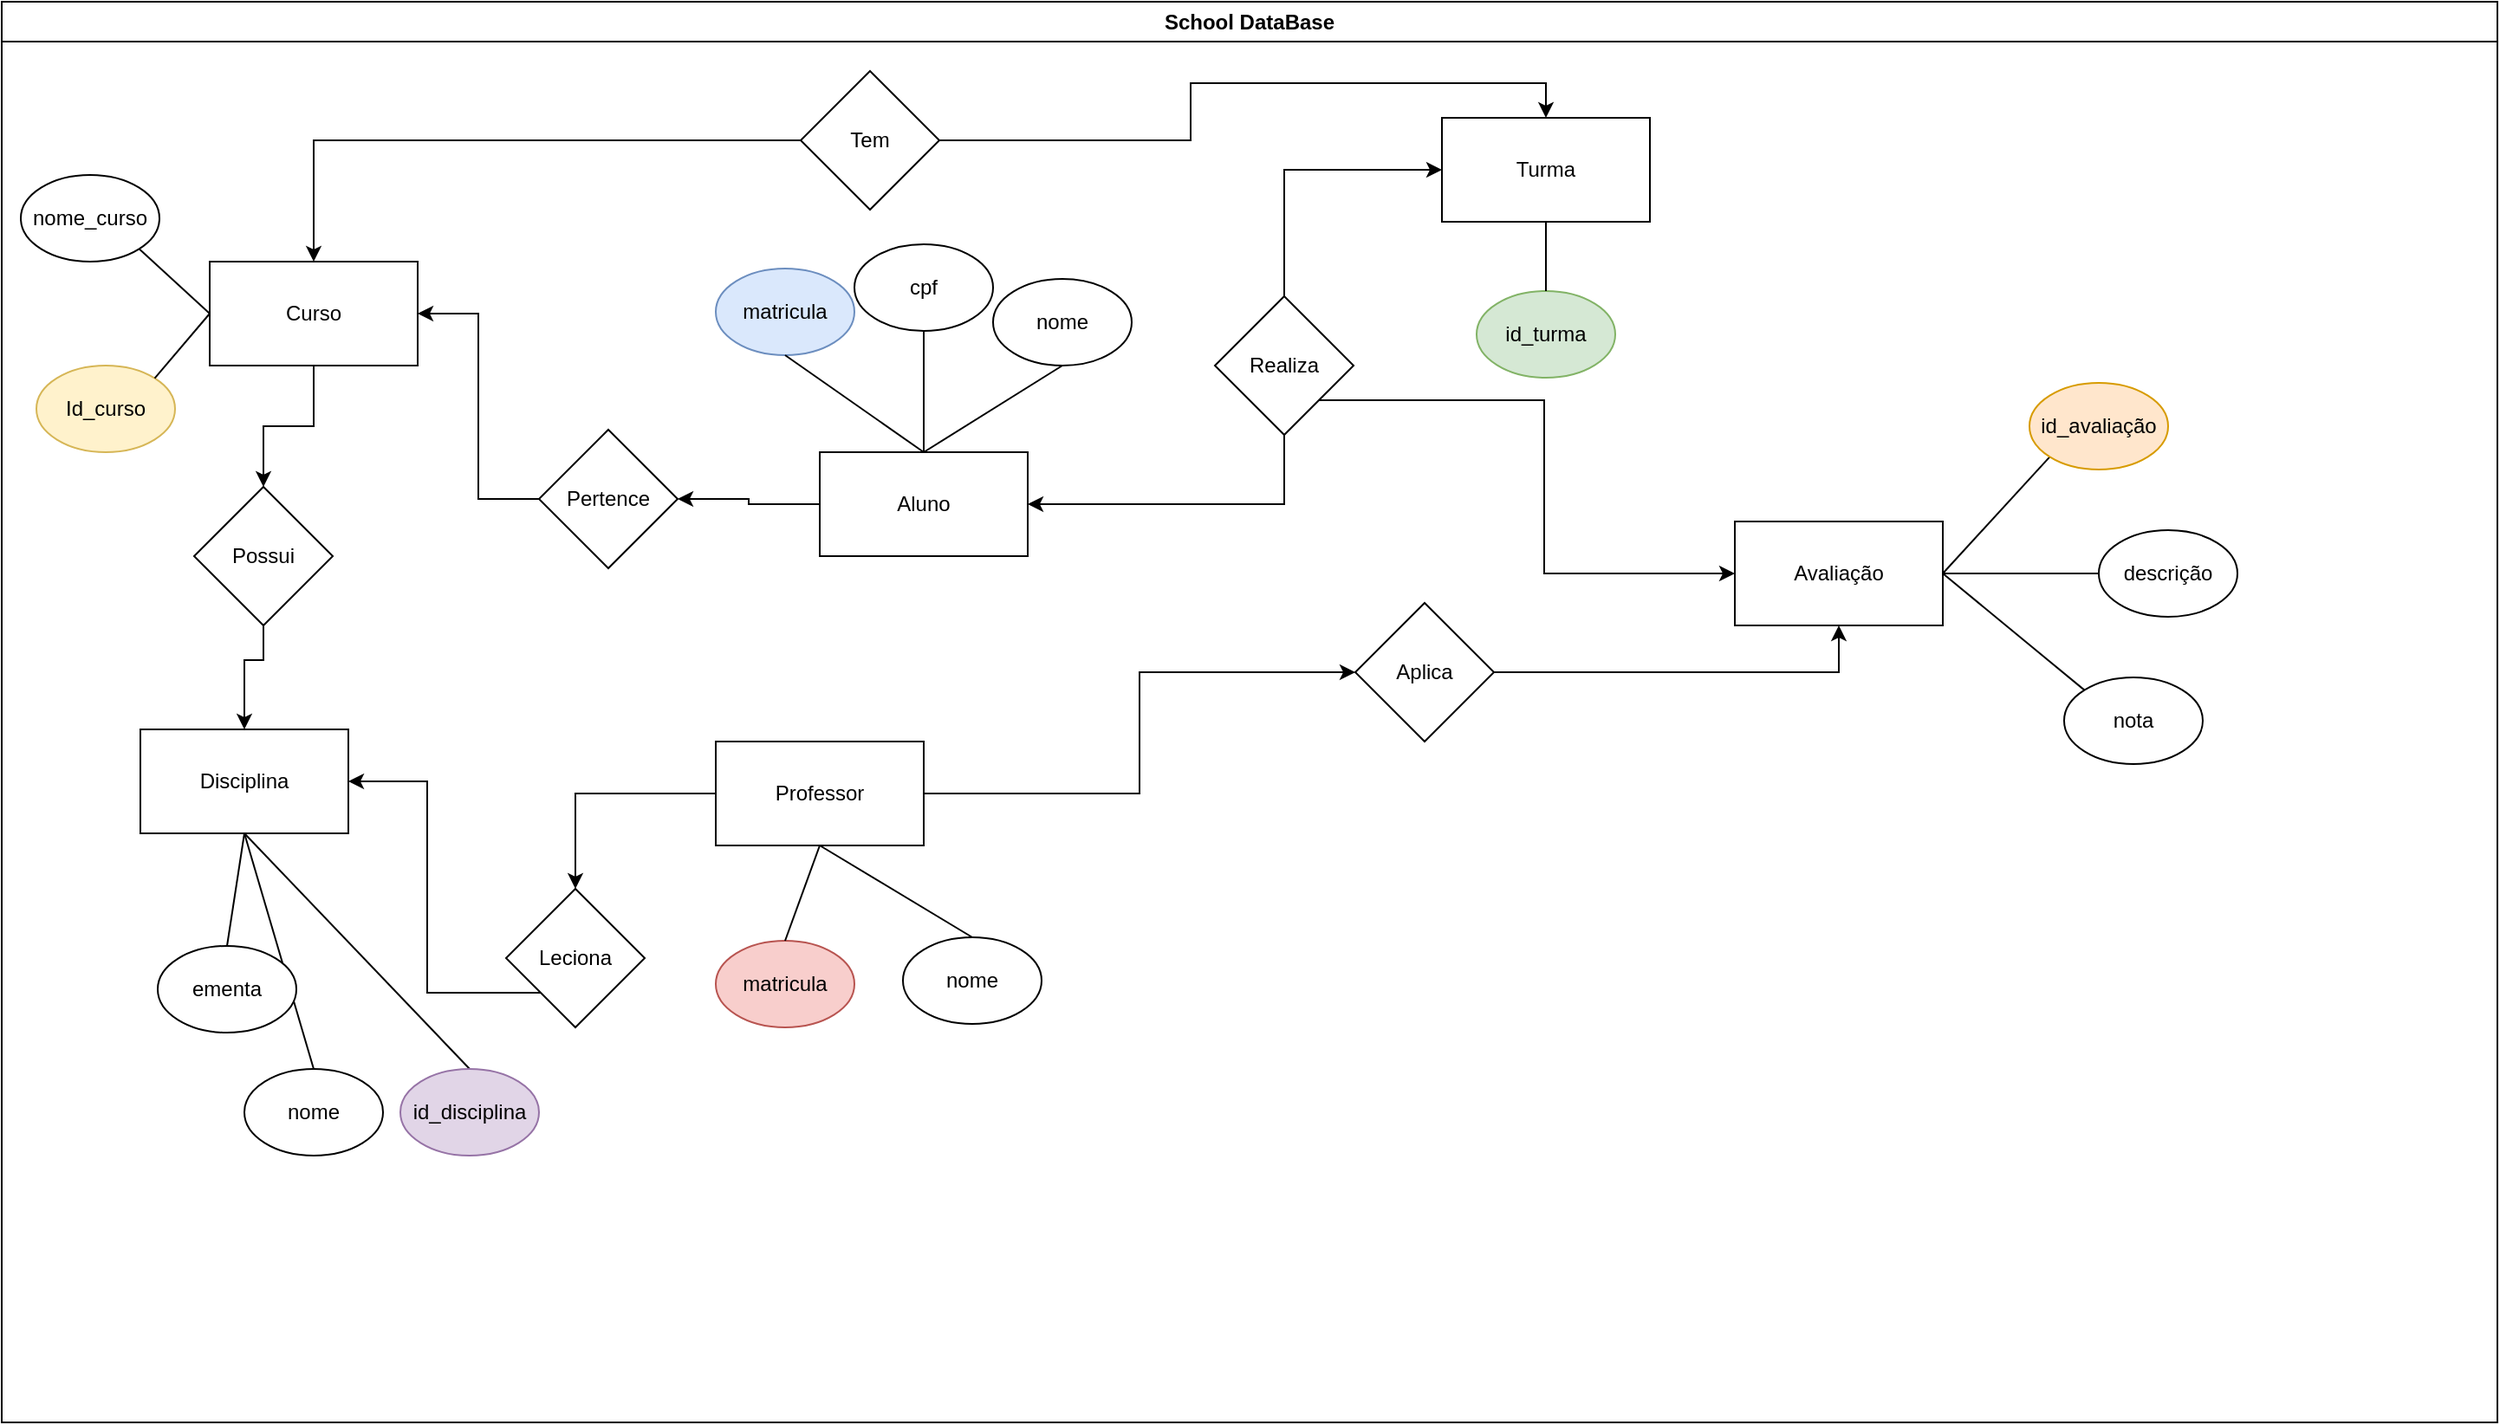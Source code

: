 <mxfile version="23.1.8" type="github">
  <diagram name="Page-1" id="e7e014a7-5840-1c2e-5031-d8a46d1fe8dd">
    <mxGraphModel dx="2962" dy="965" grid="1" gridSize="10" guides="1" tooltips="1" connect="1" arrows="1" fold="1" page="1" pageScale="1" pageWidth="1169" pageHeight="826" background="none" math="0" shadow="0">
      <root>
        <mxCell id="0" />
        <mxCell id="1" parent="0" />
        <mxCell id="3" value="School DataBase" style="swimlane;whiteSpace=wrap" parent="1" vertex="1">
          <mxGeometry x="-271" width="1440" height="820" as="geometry" />
        </mxCell>
        <mxCell id="U_tPJ1Lx-J0ZRbuGnvS1-117" style="edgeStyle=orthogonalEdgeStyle;rounded=0;orthogonalLoop=1;jettySize=auto;html=1;exitX=0.5;exitY=1;exitDx=0;exitDy=0;entryX=0.5;entryY=0;entryDx=0;entryDy=0;" edge="1" parent="3" source="U_tPJ1Lx-J0ZRbuGnvS1-43" target="U_tPJ1Lx-J0ZRbuGnvS1-114">
          <mxGeometry relative="1" as="geometry" />
        </mxCell>
        <mxCell id="U_tPJ1Lx-J0ZRbuGnvS1-43" value="Curso" style="rounded=0;whiteSpace=wrap;html=1;" vertex="1" parent="3">
          <mxGeometry x="120" y="150" width="120" height="60" as="geometry" />
        </mxCell>
        <mxCell id="U_tPJ1Lx-J0ZRbuGnvS1-105" style="edgeStyle=orthogonalEdgeStyle;rounded=0;orthogonalLoop=1;jettySize=auto;html=1;entryX=1;entryY=0.5;entryDx=0;entryDy=0;exitX=0;exitY=0.5;exitDx=0;exitDy=0;" edge="1" parent="3" source="U_tPJ1Lx-J0ZRbuGnvS1-44" target="U_tPJ1Lx-J0ZRbuGnvS1-83">
          <mxGeometry relative="1" as="geometry">
            <mxPoint x="411.0" y="314" as="targetPoint" />
            <mxPoint x="500" y="240.0" as="sourcePoint" />
          </mxGeometry>
        </mxCell>
        <mxCell id="U_tPJ1Lx-J0ZRbuGnvS1-44" value="Aluno" style="rounded=0;whiteSpace=wrap;html=1;" vertex="1" parent="3">
          <mxGeometry x="472" y="260" width="120" height="60" as="geometry" />
        </mxCell>
        <mxCell id="U_tPJ1Lx-J0ZRbuGnvS1-45" value="Avaliação" style="rounded=0;whiteSpace=wrap;html=1;" vertex="1" parent="3">
          <mxGeometry x="1000" y="300" width="120" height="60" as="geometry" />
        </mxCell>
        <mxCell id="U_tPJ1Lx-J0ZRbuGnvS1-47" value="Turma" style="rounded=0;whiteSpace=wrap;html=1;" vertex="1" parent="3">
          <mxGeometry x="831" y="67" width="120" height="60" as="geometry" />
        </mxCell>
        <mxCell id="U_tPJ1Lx-J0ZRbuGnvS1-99" value="" style="edgeStyle=orthogonalEdgeStyle;rounded=0;orthogonalLoop=1;jettySize=auto;html=1;" edge="1" parent="3" source="U_tPJ1Lx-J0ZRbuGnvS1-48" target="U_tPJ1Lx-J0ZRbuGnvS1-98">
          <mxGeometry relative="1" as="geometry" />
        </mxCell>
        <mxCell id="U_tPJ1Lx-J0ZRbuGnvS1-102" value="" style="edgeStyle=orthogonalEdgeStyle;rounded=0;orthogonalLoop=1;jettySize=auto;html=1;" edge="1" parent="3" source="U_tPJ1Lx-J0ZRbuGnvS1-48" target="U_tPJ1Lx-J0ZRbuGnvS1-101">
          <mxGeometry relative="1" as="geometry" />
        </mxCell>
        <mxCell id="U_tPJ1Lx-J0ZRbuGnvS1-48" value="Professor" style="rounded=0;whiteSpace=wrap;html=1;" vertex="1" parent="3">
          <mxGeometry x="412" y="427" width="120" height="60" as="geometry" />
        </mxCell>
        <mxCell id="U_tPJ1Lx-J0ZRbuGnvS1-49" value="Id_curso" style="ellipse;whiteSpace=wrap;html=1;fillColor=#fff2cc;strokeColor=#d6b656;" vertex="1" parent="3">
          <mxGeometry x="20" y="210" width="80" height="50" as="geometry" />
        </mxCell>
        <mxCell id="U_tPJ1Lx-J0ZRbuGnvS1-50" value="nome_curso" style="ellipse;whiteSpace=wrap;html=1;" vertex="1" parent="3">
          <mxGeometry x="11" y="100" width="80" height="50" as="geometry" />
        </mxCell>
        <mxCell id="U_tPJ1Lx-J0ZRbuGnvS1-51" value="matricula" style="ellipse;whiteSpace=wrap;html=1;fillColor=#dae8fc;strokeColor=#6c8ebf;" vertex="1" parent="3">
          <mxGeometry x="412" y="154" width="80" height="50" as="geometry" />
        </mxCell>
        <mxCell id="U_tPJ1Lx-J0ZRbuGnvS1-52" value="nome" style="ellipse;whiteSpace=wrap;html=1;" vertex="1" parent="3">
          <mxGeometry x="572" y="160" width="80" height="50" as="geometry" />
        </mxCell>
        <mxCell id="U_tPJ1Lx-J0ZRbuGnvS1-53" value="cpf" style="ellipse;whiteSpace=wrap;html=1;" vertex="1" parent="3">
          <mxGeometry x="492" y="140" width="80" height="50" as="geometry" />
        </mxCell>
        <mxCell id="U_tPJ1Lx-J0ZRbuGnvS1-56" value="nota" style="ellipse;whiteSpace=wrap;html=1;" vertex="1" parent="3">
          <mxGeometry x="1190" y="390" width="80" height="50" as="geometry" />
        </mxCell>
        <mxCell id="U_tPJ1Lx-J0ZRbuGnvS1-55" value="descrição" style="ellipse;whiteSpace=wrap;html=1;" vertex="1" parent="3">
          <mxGeometry x="1210" y="305" width="80" height="50" as="geometry" />
        </mxCell>
        <mxCell id="U_tPJ1Lx-J0ZRbuGnvS1-60" value="id_turma" style="ellipse;whiteSpace=wrap;html=1;fillColor=#d5e8d4;strokeColor=#82b366;" vertex="1" parent="3">
          <mxGeometry x="851" y="167" width="80" height="50" as="geometry" />
        </mxCell>
        <mxCell id="U_tPJ1Lx-J0ZRbuGnvS1-62" value="matricula" style="ellipse;whiteSpace=wrap;html=1;fillColor=#f8cecc;strokeColor=#b85450;" vertex="1" parent="3">
          <mxGeometry x="412" y="542" width="80" height="50" as="geometry" />
        </mxCell>
        <mxCell id="U_tPJ1Lx-J0ZRbuGnvS1-61" value="nome" style="ellipse;whiteSpace=wrap;html=1;" vertex="1" parent="3">
          <mxGeometry x="520" y="540" width="80" height="50" as="geometry" />
        </mxCell>
        <mxCell id="U_tPJ1Lx-J0ZRbuGnvS1-66" value="" style="endArrow=none;html=1;rounded=0;exitX=1;exitY=0;exitDx=0;exitDy=0;entryX=0;entryY=0.5;entryDx=0;entryDy=0;" edge="1" parent="3" source="U_tPJ1Lx-J0ZRbuGnvS1-49" target="U_tPJ1Lx-J0ZRbuGnvS1-43">
          <mxGeometry width="50" height="50" relative="1" as="geometry">
            <mxPoint x="70" y="260" as="sourcePoint" />
            <mxPoint x="120" y="210" as="targetPoint" />
          </mxGeometry>
        </mxCell>
        <mxCell id="U_tPJ1Lx-J0ZRbuGnvS1-67" value="" style="endArrow=none;html=1;rounded=0;entryX=0;entryY=0.5;entryDx=0;entryDy=0;exitX=1;exitY=1;exitDx=0;exitDy=0;" edge="1" parent="3" source="U_tPJ1Lx-J0ZRbuGnvS1-50" target="U_tPJ1Lx-J0ZRbuGnvS1-43">
          <mxGeometry width="50" height="50" relative="1" as="geometry">
            <mxPoint x="100" y="150" as="sourcePoint" />
            <mxPoint x="150" y="100" as="targetPoint" />
          </mxGeometry>
        </mxCell>
        <mxCell id="U_tPJ1Lx-J0ZRbuGnvS1-68" value="" style="endArrow=none;html=1;rounded=0;entryX=0.5;entryY=0;entryDx=0;entryDy=0;exitX=0.5;exitY=1;exitDx=0;exitDy=0;" edge="1" parent="3" source="U_tPJ1Lx-J0ZRbuGnvS1-53" target="U_tPJ1Lx-J0ZRbuGnvS1-44">
          <mxGeometry width="50" height="50" relative="1" as="geometry">
            <mxPoint x="450" y="130" as="sourcePoint" />
            <mxPoint x="410" y="210" as="targetPoint" />
          </mxGeometry>
        </mxCell>
        <mxCell id="U_tPJ1Lx-J0ZRbuGnvS1-69" value="" style="endArrow=none;html=1;rounded=0;entryX=0.5;entryY=1;entryDx=0;entryDy=0;exitX=0.5;exitY=0;exitDx=0;exitDy=0;" edge="1" parent="3" source="U_tPJ1Lx-J0ZRbuGnvS1-44" target="U_tPJ1Lx-J0ZRbuGnvS1-52">
          <mxGeometry width="50" height="50" relative="1" as="geometry">
            <mxPoint x="420" y="150" as="sourcePoint" />
            <mxPoint x="470" y="100" as="targetPoint" />
          </mxGeometry>
        </mxCell>
        <mxCell id="U_tPJ1Lx-J0ZRbuGnvS1-70" value="" style="endArrow=none;html=1;rounded=0;exitX=0.5;exitY=0;exitDx=0;exitDy=0;entryX=0.5;entryY=1;entryDx=0;entryDy=0;" edge="1" parent="3" source="U_tPJ1Lx-J0ZRbuGnvS1-44" target="U_tPJ1Lx-J0ZRbuGnvS1-51">
          <mxGeometry width="50" height="50" relative="1" as="geometry">
            <mxPoint x="340" y="150" as="sourcePoint" />
            <mxPoint x="390" y="100" as="targetPoint" />
          </mxGeometry>
        </mxCell>
        <mxCell id="U_tPJ1Lx-J0ZRbuGnvS1-71" value="" style="endArrow=none;html=1;rounded=0;entryX=1;entryY=0.5;entryDx=0;entryDy=0;exitX=0;exitY=0.5;exitDx=0;exitDy=0;" edge="1" parent="3" source="U_tPJ1Lx-J0ZRbuGnvS1-55" target="U_tPJ1Lx-J0ZRbuGnvS1-45">
          <mxGeometry width="50" height="50" relative="1" as="geometry">
            <mxPoint x="580" y="220" as="sourcePoint" />
            <mxPoint x="610" y="190" as="targetPoint" />
          </mxGeometry>
        </mxCell>
        <mxCell id="U_tPJ1Lx-J0ZRbuGnvS1-72" value="" style="endArrow=none;html=1;rounded=0;exitX=0;exitY=0;exitDx=0;exitDy=0;entryX=1;entryY=0.5;entryDx=0;entryDy=0;" edge="1" parent="3" source="U_tPJ1Lx-J0ZRbuGnvS1-56" target="U_tPJ1Lx-J0ZRbuGnvS1-45">
          <mxGeometry width="50" height="50" relative="1" as="geometry">
            <mxPoint x="570" y="360" as="sourcePoint" />
            <mxPoint x="620" y="310" as="targetPoint" />
          </mxGeometry>
        </mxCell>
        <mxCell id="U_tPJ1Lx-J0ZRbuGnvS1-73" value="" style="endArrow=none;html=1;rounded=0;exitX=1;exitY=0.5;exitDx=0;exitDy=0;entryX=0;entryY=1;entryDx=0;entryDy=0;" edge="1" parent="3" source="U_tPJ1Lx-J0ZRbuGnvS1-45" target="U_tPJ1Lx-J0ZRbuGnvS1-54">
          <mxGeometry width="50" height="50" relative="1" as="geometry">
            <mxPoint x="650" y="120" as="sourcePoint" />
            <mxPoint x="700" y="70" as="targetPoint" />
          </mxGeometry>
        </mxCell>
        <mxCell id="U_tPJ1Lx-J0ZRbuGnvS1-74" value="" style="endArrow=none;html=1;rounded=0;entryX=0.5;entryY=1;entryDx=0;entryDy=0;exitX=0.5;exitY=0;exitDx=0;exitDy=0;" edge="1" parent="3" source="U_tPJ1Lx-J0ZRbuGnvS1-60" target="U_tPJ1Lx-J0ZRbuGnvS1-47">
          <mxGeometry width="50" height="50" relative="1" as="geometry">
            <mxPoint x="1030" y="230" as="sourcePoint" />
            <mxPoint x="1030" y="180" as="targetPoint" />
          </mxGeometry>
        </mxCell>
        <mxCell id="U_tPJ1Lx-J0ZRbuGnvS1-75" value="" style="endArrow=none;html=1;rounded=0;entryX=0.5;entryY=0;entryDx=0;entryDy=0;exitX=0.5;exitY=1;exitDx=0;exitDy=0;" edge="1" parent="3" source="U_tPJ1Lx-J0ZRbuGnvS1-48" target="U_tPJ1Lx-J0ZRbuGnvS1-61">
          <mxGeometry width="50" height="50" relative="1" as="geometry">
            <mxPoint x="211" y="620" as="sourcePoint" />
            <mxPoint x="261" y="570" as="targetPoint" />
          </mxGeometry>
        </mxCell>
        <mxCell id="U_tPJ1Lx-J0ZRbuGnvS1-76" value="" style="endArrow=none;html=1;rounded=0;entryX=0.5;entryY=0;entryDx=0;entryDy=0;exitX=0.5;exitY=1;exitDx=0;exitDy=0;" edge="1" parent="3" source="U_tPJ1Lx-J0ZRbuGnvS1-48" target="U_tPJ1Lx-J0ZRbuGnvS1-62">
          <mxGeometry width="50" height="50" relative="1" as="geometry">
            <mxPoint x="221" y="500" as="sourcePoint" />
            <mxPoint x="271" y="450" as="targetPoint" />
          </mxGeometry>
        </mxCell>
        <mxCell id="U_tPJ1Lx-J0ZRbuGnvS1-77" value="" style="endArrow=none;html=1;rounded=0;entryX=0.5;entryY=0;entryDx=0;entryDy=0;exitX=0.5;exitY=1;exitDx=0;exitDy=0;" edge="1" parent="3" source="U_tPJ1Lx-J0ZRbuGnvS1-46" target="U_tPJ1Lx-J0ZRbuGnvS1-57">
          <mxGeometry width="50" height="50" relative="1" as="geometry">
            <mxPoint x="591" y="380" as="sourcePoint" />
            <mxPoint x="131" y="668" as="targetPoint" />
          </mxGeometry>
        </mxCell>
        <mxCell id="U_tPJ1Lx-J0ZRbuGnvS1-78" value="" style="endArrow=none;html=1;rounded=0;exitX=0.5;exitY=1;exitDx=0;exitDy=0;entryX=0.5;entryY=0;entryDx=0;entryDy=0;" edge="1" parent="3" source="U_tPJ1Lx-J0ZRbuGnvS1-46" target="U_tPJ1Lx-J0ZRbuGnvS1-59">
          <mxGeometry width="50" height="50" relative="1" as="geometry">
            <mxPoint x="721" y="190" as="sourcePoint" />
            <mxPoint x="771" y="140" as="targetPoint" />
          </mxGeometry>
        </mxCell>
        <mxCell id="U_tPJ1Lx-J0ZRbuGnvS1-79" value="" style="endArrow=none;html=1;rounded=0;entryX=0.5;entryY=0;entryDx=0;entryDy=0;exitX=0.5;exitY=1;exitDx=0;exitDy=0;" edge="1" parent="3" source="U_tPJ1Lx-J0ZRbuGnvS1-46" target="U_tPJ1Lx-J0ZRbuGnvS1-58">
          <mxGeometry width="50" height="50" relative="1" as="geometry">
            <mxPoint x="561" y="340" as="sourcePoint" />
            <mxPoint x="611" y="290" as="targetPoint" />
          </mxGeometry>
        </mxCell>
        <mxCell id="U_tPJ1Lx-J0ZRbuGnvS1-106" style="edgeStyle=orthogonalEdgeStyle;rounded=0;orthogonalLoop=1;jettySize=auto;html=1;exitX=0;exitY=0.5;exitDx=0;exitDy=0;entryX=1;entryY=0.5;entryDx=0;entryDy=0;" edge="1" parent="3" source="U_tPJ1Lx-J0ZRbuGnvS1-83" target="U_tPJ1Lx-J0ZRbuGnvS1-43">
          <mxGeometry relative="1" as="geometry" />
        </mxCell>
        <mxCell id="U_tPJ1Lx-J0ZRbuGnvS1-83" value="Pertence" style="rhombus;whiteSpace=wrap;html=1;" vertex="1" parent="3">
          <mxGeometry x="310" y="247" width="80" height="80" as="geometry" />
        </mxCell>
        <mxCell id="U_tPJ1Lx-J0ZRbuGnvS1-125" style="edgeStyle=orthogonalEdgeStyle;rounded=0;orthogonalLoop=1;jettySize=auto;html=1;exitX=1;exitY=1;exitDx=0;exitDy=0;entryX=0;entryY=0.5;entryDx=0;entryDy=0;" edge="1" parent="3" source="U_tPJ1Lx-J0ZRbuGnvS1-88" target="U_tPJ1Lx-J0ZRbuGnvS1-45">
          <mxGeometry relative="1" as="geometry" />
        </mxCell>
        <mxCell id="U_tPJ1Lx-J0ZRbuGnvS1-127" style="edgeStyle=orthogonalEdgeStyle;rounded=0;orthogonalLoop=1;jettySize=auto;html=1;exitX=0.5;exitY=1;exitDx=0;exitDy=0;entryX=1;entryY=0.5;entryDx=0;entryDy=0;" edge="1" parent="3" source="U_tPJ1Lx-J0ZRbuGnvS1-88" target="U_tPJ1Lx-J0ZRbuGnvS1-44">
          <mxGeometry relative="1" as="geometry" />
        </mxCell>
        <mxCell id="U_tPJ1Lx-J0ZRbuGnvS1-128" style="edgeStyle=orthogonalEdgeStyle;rounded=0;orthogonalLoop=1;jettySize=auto;html=1;exitX=0.5;exitY=0;exitDx=0;exitDy=0;entryX=0;entryY=0.5;entryDx=0;entryDy=0;" edge="1" parent="3" source="U_tPJ1Lx-J0ZRbuGnvS1-88" target="U_tPJ1Lx-J0ZRbuGnvS1-47">
          <mxGeometry relative="1" as="geometry" />
        </mxCell>
        <mxCell id="U_tPJ1Lx-J0ZRbuGnvS1-88" value="Realiza" style="rhombus;whiteSpace=wrap;html=1;rounded=0;" vertex="1" parent="3">
          <mxGeometry x="700" y="170" width="80" height="80" as="geometry" />
        </mxCell>
        <mxCell id="U_tPJ1Lx-J0ZRbuGnvS1-54" value="id_avaliação" style="ellipse;whiteSpace=wrap;html=1;fillColor=#ffe6cc;strokeColor=#d79b00;" vertex="1" parent="3">
          <mxGeometry x="1170" y="220" width="80" height="50" as="geometry" />
        </mxCell>
        <mxCell id="U_tPJ1Lx-J0ZRbuGnvS1-46" value="Disciplina" style="rounded=0;whiteSpace=wrap;html=1;" vertex="1" parent="3">
          <mxGeometry x="80" y="420" width="120" height="60" as="geometry" />
        </mxCell>
        <mxCell id="U_tPJ1Lx-J0ZRbuGnvS1-57" value="ementa" style="ellipse;whiteSpace=wrap;html=1;" vertex="1" parent="3">
          <mxGeometry x="90" y="545" width="80" height="50" as="geometry" />
        </mxCell>
        <mxCell id="U_tPJ1Lx-J0ZRbuGnvS1-58" value="nome" style="ellipse;whiteSpace=wrap;html=1;" vertex="1" parent="3">
          <mxGeometry x="140" y="616" width="80" height="50" as="geometry" />
        </mxCell>
        <mxCell id="U_tPJ1Lx-J0ZRbuGnvS1-59" value="id_disciplina" style="ellipse;whiteSpace=wrap;html=1;fillColor=#e1d5e7;strokeColor=#9673a6;" vertex="1" parent="3">
          <mxGeometry x="230" y="616" width="80" height="50" as="geometry" />
        </mxCell>
        <mxCell id="U_tPJ1Lx-J0ZRbuGnvS1-100" style="edgeStyle=orthogonalEdgeStyle;rounded=0;orthogonalLoop=1;jettySize=auto;html=1;exitX=1;exitY=0.5;exitDx=0;exitDy=0;entryX=0.5;entryY=1;entryDx=0;entryDy=0;" edge="1" parent="3" source="U_tPJ1Lx-J0ZRbuGnvS1-98" target="U_tPJ1Lx-J0ZRbuGnvS1-45">
          <mxGeometry relative="1" as="geometry" />
        </mxCell>
        <mxCell id="U_tPJ1Lx-J0ZRbuGnvS1-98" value="Aplica" style="rhombus;whiteSpace=wrap;html=1;rounded=0;" vertex="1" parent="3">
          <mxGeometry x="781" y="347" width="80" height="80" as="geometry" />
        </mxCell>
        <mxCell id="U_tPJ1Lx-J0ZRbuGnvS1-103" style="edgeStyle=orthogonalEdgeStyle;rounded=0;orthogonalLoop=1;jettySize=auto;html=1;exitX=0;exitY=1;exitDx=0;exitDy=0;entryX=1;entryY=0.5;entryDx=0;entryDy=0;" edge="1" parent="3" source="U_tPJ1Lx-J0ZRbuGnvS1-101" target="U_tPJ1Lx-J0ZRbuGnvS1-46">
          <mxGeometry relative="1" as="geometry" />
        </mxCell>
        <mxCell id="U_tPJ1Lx-J0ZRbuGnvS1-101" value="Leciona" style="rhombus;whiteSpace=wrap;html=1;rounded=0;" vertex="1" parent="3">
          <mxGeometry x="291" y="512" width="80" height="80" as="geometry" />
        </mxCell>
        <mxCell id="U_tPJ1Lx-J0ZRbuGnvS1-118" style="edgeStyle=orthogonalEdgeStyle;rounded=0;orthogonalLoop=1;jettySize=auto;html=1;exitX=0.5;exitY=1;exitDx=0;exitDy=0;entryX=0.5;entryY=0;entryDx=0;entryDy=0;" edge="1" parent="3" source="U_tPJ1Lx-J0ZRbuGnvS1-114" target="U_tPJ1Lx-J0ZRbuGnvS1-46">
          <mxGeometry relative="1" as="geometry">
            <Array as="points">
              <mxPoint x="151" y="380" />
              <mxPoint x="140" y="380" />
            </Array>
          </mxGeometry>
        </mxCell>
        <mxCell id="U_tPJ1Lx-J0ZRbuGnvS1-114" value="Possui" style="rhombus;whiteSpace=wrap;html=1;rounded=0;" vertex="1" parent="3">
          <mxGeometry x="111" y="280" width="80" height="80" as="geometry" />
        </mxCell>
        <mxCell id="U_tPJ1Lx-J0ZRbuGnvS1-124" style="edgeStyle=orthogonalEdgeStyle;rounded=0;orthogonalLoop=1;jettySize=auto;html=1;exitX=0;exitY=0.5;exitDx=0;exitDy=0;entryX=0.5;entryY=0;entryDx=0;entryDy=0;" edge="1" parent="3" source="U_tPJ1Lx-J0ZRbuGnvS1-122" target="U_tPJ1Lx-J0ZRbuGnvS1-43">
          <mxGeometry relative="1" as="geometry" />
        </mxCell>
        <mxCell id="U_tPJ1Lx-J0ZRbuGnvS1-126" style="edgeStyle=orthogonalEdgeStyle;rounded=0;orthogonalLoop=1;jettySize=auto;html=1;exitX=1;exitY=0.5;exitDx=0;exitDy=0;entryX=0.5;entryY=0;entryDx=0;entryDy=0;" edge="1" parent="3" source="U_tPJ1Lx-J0ZRbuGnvS1-122" target="U_tPJ1Lx-J0ZRbuGnvS1-47">
          <mxGeometry relative="1" as="geometry" />
        </mxCell>
        <mxCell id="U_tPJ1Lx-J0ZRbuGnvS1-122" value="Tem" style="rhombus;whiteSpace=wrap;html=1;" vertex="1" parent="3">
          <mxGeometry x="461" y="40" width="80" height="80" as="geometry" />
        </mxCell>
      </root>
    </mxGraphModel>
  </diagram>
</mxfile>

